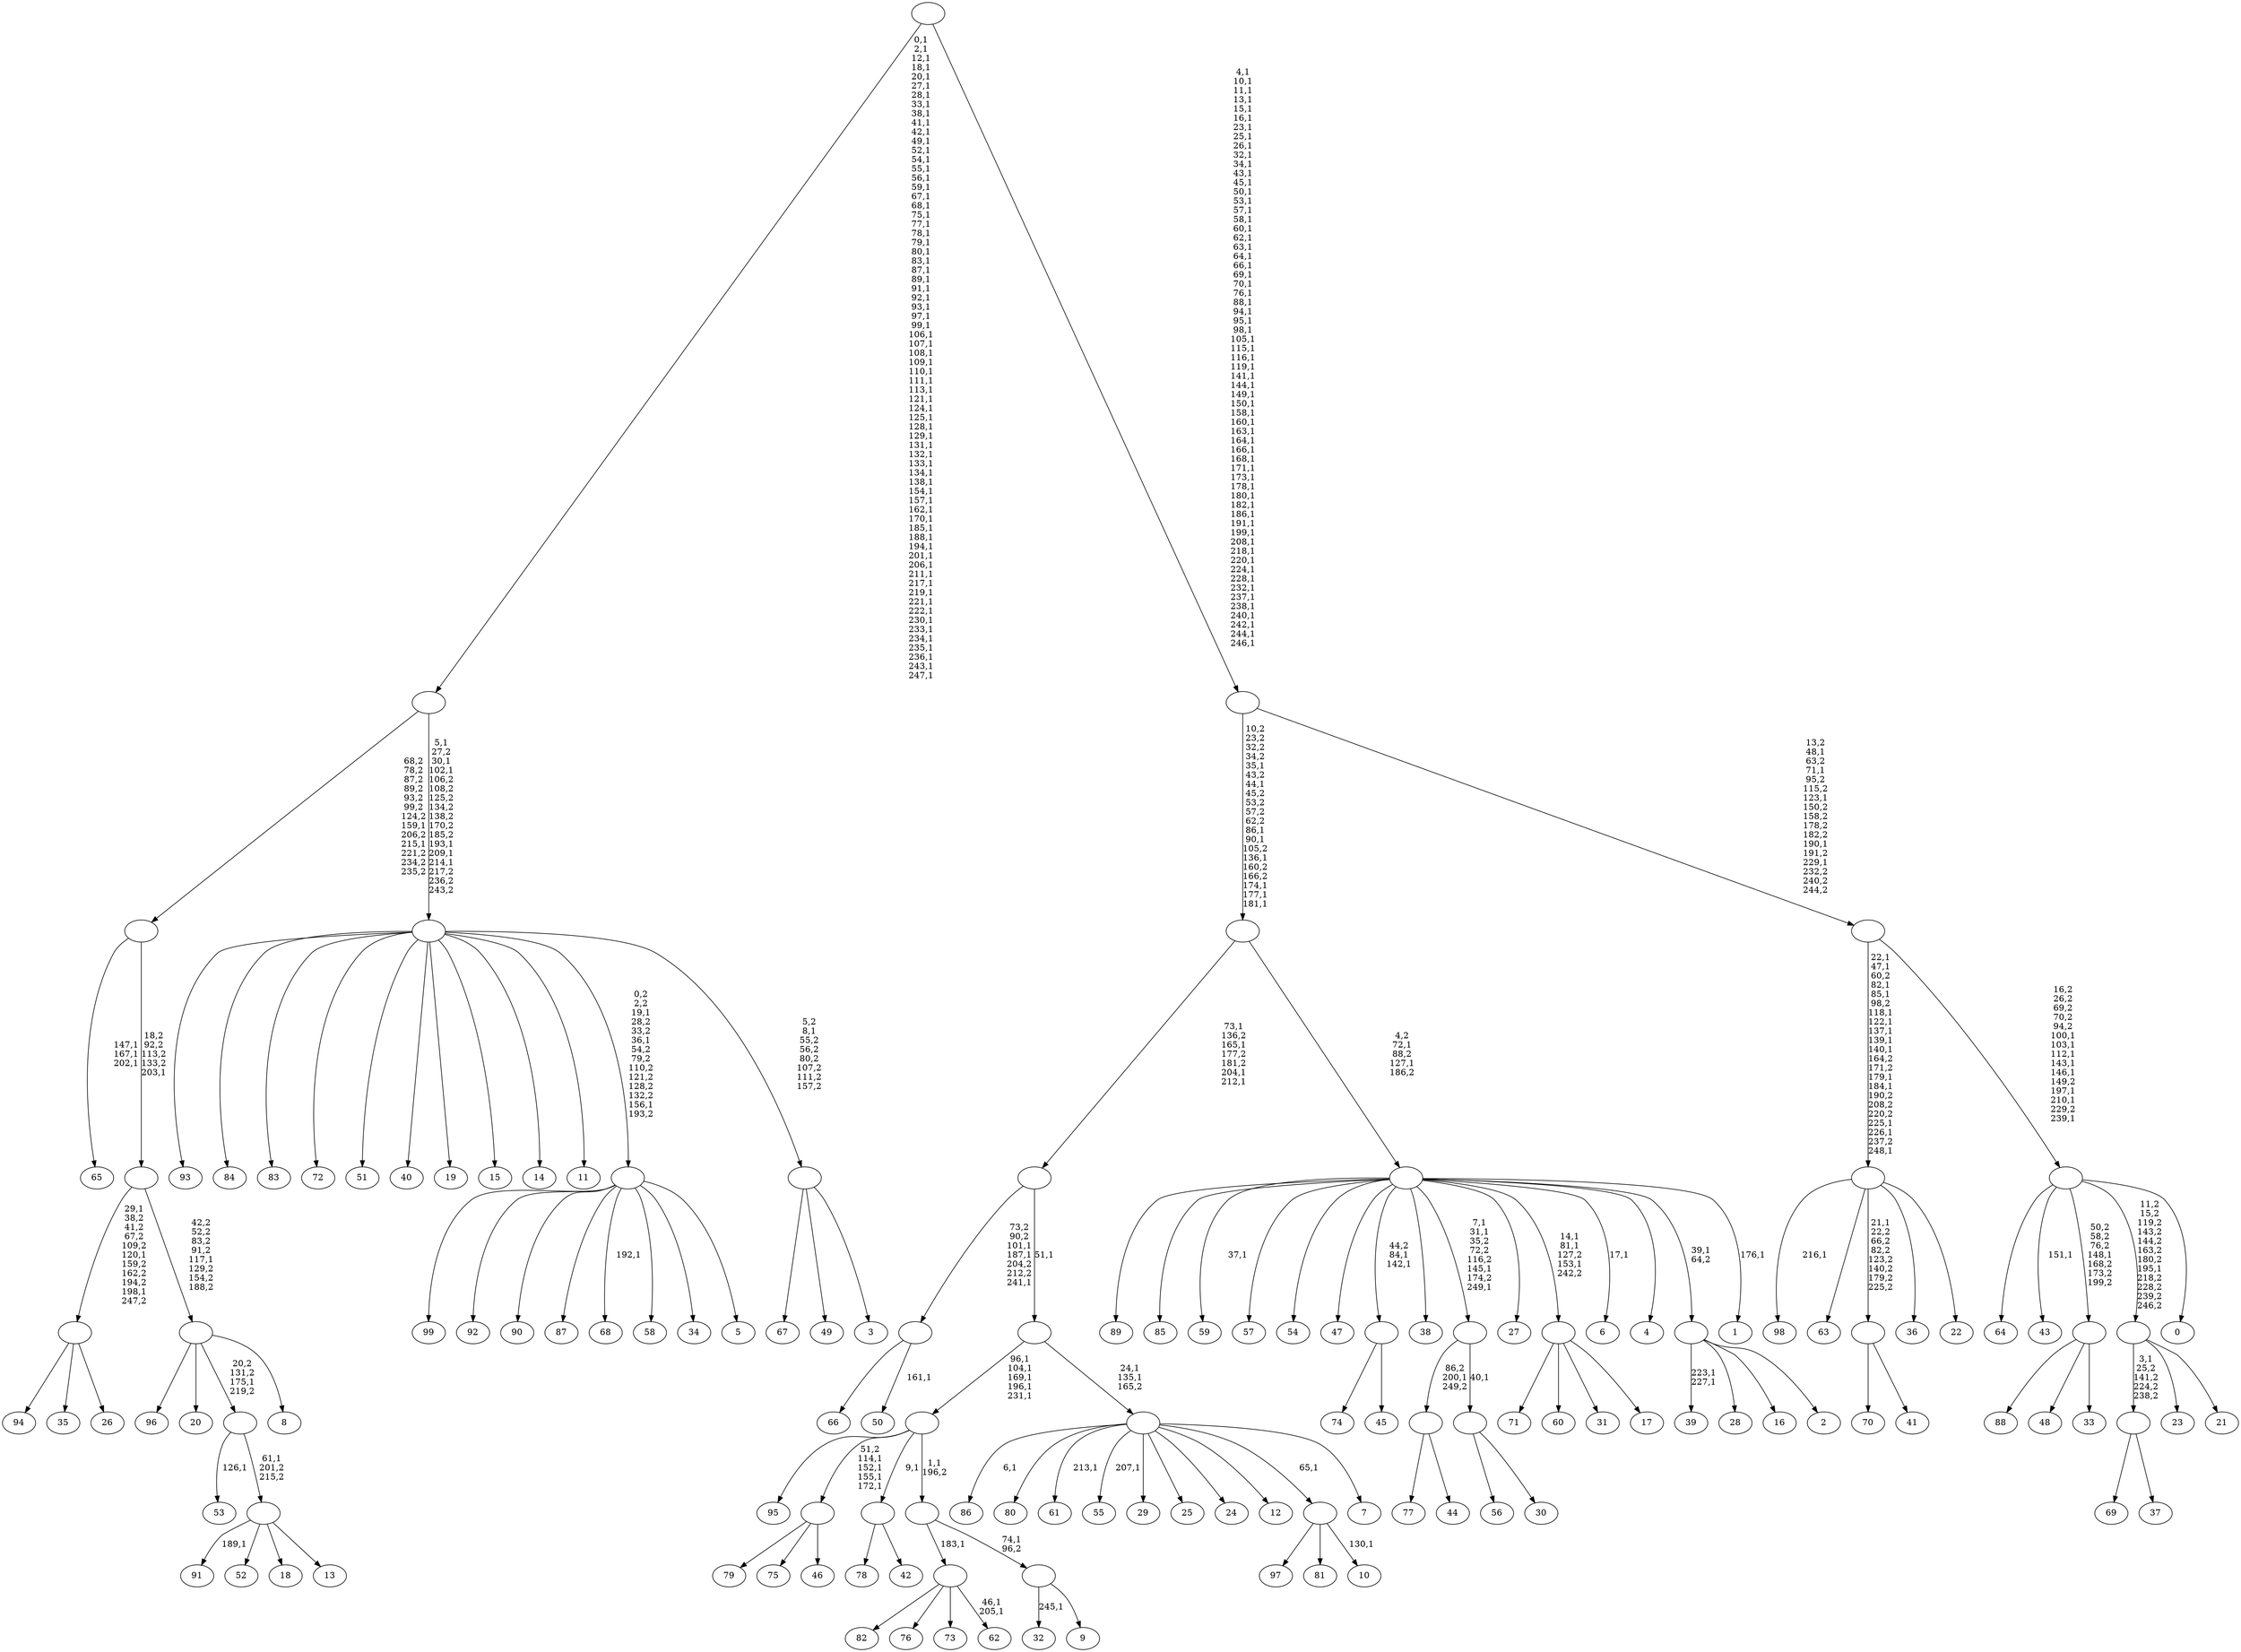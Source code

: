 digraph T {
	350 [label="99"]
	349 [label="98"]
	347 [label="97"]
	346 [label="96"]
	345 [label="95"]
	344 [label="94"]
	343 [label="93"]
	342 [label="92"]
	341 [label="91"]
	339 [label="90"]
	338 [label="89"]
	337 [label="88"]
	336 [label="87"]
	335 [label="86"]
	333 [label="85"]
	332 [label="84"]
	331 [label="83"]
	330 [label="82"]
	329 [label="81"]
	328 [label="80"]
	327 [label="79"]
	326 [label="78"]
	325 [label="77"]
	324 [label="76"]
	323 [label="75"]
	322 [label="74"]
	321 [label="73"]
	320 [label="72"]
	319 [label="71"]
	318 [label="70"]
	317 [label="69"]
	316 [label="68"]
	314 [label="67"]
	313 [label="66"]
	312 [label="65"]
	308 [label="64"]
	307 [label="63"]
	306 [label="62"]
	303 [label=""]
	302 [label="61"]
	300 [label="60"]
	299 [label="59"]
	297 [label="58"]
	296 [label="57"]
	295 [label="56"]
	294 [label="55"]
	292 [label="54"]
	291 [label="53"]
	289 [label="52"]
	288 [label="51"]
	287 [label="50"]
	285 [label=""]
	282 [label="49"]
	281 [label="48"]
	280 [label="47"]
	279 [label="46"]
	278 [label=""]
	274 [label="45"]
	273 [label=""]
	271 [label="44"]
	270 [label=""]
	269 [label="43"]
	267 [label="42"]
	266 [label=""]
	265 [label="41"]
	264 [label=""]
	263 [label="40"]
	262 [label="39"]
	259 [label="38"]
	258 [label="37"]
	257 [label=""]
	256 [label="36"]
	255 [label="35"]
	254 [label="34"]
	253 [label="33"]
	252 [label=""]
	251 [label="32"]
	249 [label="31"]
	248 [label="30"]
	247 [label=""]
	246 [label=""]
	242 [label="29"]
	241 [label="28"]
	240 [label="27"]
	239 [label="26"]
	238 [label=""]
	235 [label="25"]
	234 [label="24"]
	233 [label="23"]
	232 [label="22"]
	231 [label=""]
	217 [label="21"]
	216 [label=""]
	215 [label="20"]
	214 [label="19"]
	213 [label="18"]
	212 [label="17"]
	211 [label=""]
	208 [label="16"]
	207 [label="15"]
	206 [label="14"]
	205 [label="13"]
	204 [label=""]
	203 [label=""]
	202 [label="12"]
	201 [label="11"]
	200 [label="10"]
	198 [label=""]
	197 [label="9"]
	196 [label=""]
	195 [label=""]
	194 [label=""]
	189 [label="8"]
	188 [label=""]
	187 [label=""]
	186 [label=""]
	184 [label="7"]
	183 [label=""]
	181 [label=""]
	180 [label=""]
	176 [label="6"]
	174 [label="5"]
	173 [label=""]
	170 [label="4"]
	169 [label="3"]
	168 [label=""]
	167 [label=""]
	161 [label=""]
	91 [label="2"]
	90 [label=""]
	89 [label="1"]
	87 [label=""]
	85 [label=""]
	77 [label="0"]
	76 [label=""]
	68 [label=""]
	63 [label=""]
	0 [label=""]
	303 -> 306 [label="46,1\n205,1"]
	303 -> 330 [label=""]
	303 -> 324 [label=""]
	303 -> 321 [label=""]
	285 -> 287 [label="161,1"]
	285 -> 313 [label=""]
	278 -> 327 [label=""]
	278 -> 323 [label=""]
	278 -> 279 [label=""]
	273 -> 322 [label=""]
	273 -> 274 [label=""]
	270 -> 325 [label=""]
	270 -> 271 [label=""]
	266 -> 326 [label=""]
	266 -> 267 [label=""]
	264 -> 318 [label=""]
	264 -> 265 [label=""]
	257 -> 317 [label=""]
	257 -> 258 [label=""]
	252 -> 337 [label=""]
	252 -> 281 [label=""]
	252 -> 253 [label=""]
	247 -> 295 [label=""]
	247 -> 248 [label=""]
	246 -> 270 [label="86,2\n200,1\n249,2"]
	246 -> 247 [label="40,1"]
	238 -> 344 [label=""]
	238 -> 255 [label=""]
	238 -> 239 [label=""]
	231 -> 349 [label="216,1"]
	231 -> 307 [label=""]
	231 -> 264 [label="21,1\n22,2\n66,2\n82,2\n123,2\n140,2\n179,2\n225,2"]
	231 -> 256 [label=""]
	231 -> 232 [label=""]
	216 -> 257 [label="3,1\n25,2\n141,2\n224,2\n238,2"]
	216 -> 233 [label=""]
	216 -> 217 [label=""]
	211 -> 319 [label=""]
	211 -> 300 [label=""]
	211 -> 249 [label=""]
	211 -> 212 [label=""]
	204 -> 341 [label="189,1"]
	204 -> 289 [label=""]
	204 -> 213 [label=""]
	204 -> 205 [label=""]
	203 -> 291 [label="126,1"]
	203 -> 204 [label="61,1\n201,2\n215,2"]
	198 -> 200 [label="130,1"]
	198 -> 347 [label=""]
	198 -> 329 [label=""]
	196 -> 251 [label="245,1"]
	196 -> 197 [label=""]
	195 -> 303 [label="183,1"]
	195 -> 196 [label="74,1\n96,2"]
	194 -> 278 [label="51,2\n114,1\n152,1\n155,1\n172,1"]
	194 -> 345 [label=""]
	194 -> 266 [label="9,1"]
	194 -> 195 [label="1,1\n196,2"]
	188 -> 346 [label=""]
	188 -> 215 [label=""]
	188 -> 203 [label="20,2\n131,2\n175,1\n219,2"]
	188 -> 189 [label=""]
	187 -> 238 [label="29,1\n38,2\n41,2\n67,2\n109,2\n120,1\n159,2\n162,2\n194,2\n198,1\n247,2"]
	187 -> 188 [label="42,2\n52,2\n83,2\n91,2\n117,1\n129,2\n154,2\n188,2"]
	186 -> 312 [label="147,1\n167,1\n202,1"]
	186 -> 187 [label="18,2\n92,2\n113,2\n133,2\n203,1"]
	183 -> 294 [label="207,1"]
	183 -> 302 [label="213,1"]
	183 -> 335 [label="6,1"]
	183 -> 328 [label=""]
	183 -> 242 [label=""]
	183 -> 235 [label=""]
	183 -> 234 [label=""]
	183 -> 202 [label=""]
	183 -> 198 [label="65,1"]
	183 -> 184 [label=""]
	181 -> 183 [label="24,1\n135,1\n165,2"]
	181 -> 194 [label="96,1\n104,1\n169,1\n196,1\n231,1"]
	180 -> 285 [label="73,2\n90,2\n101,1\n187,1\n204,2\n212,2\n241,1"]
	180 -> 181 [label="51,1"]
	173 -> 316 [label="192,1"]
	173 -> 350 [label=""]
	173 -> 342 [label=""]
	173 -> 339 [label=""]
	173 -> 336 [label=""]
	173 -> 297 [label=""]
	173 -> 254 [label=""]
	173 -> 174 [label=""]
	168 -> 314 [label=""]
	168 -> 282 [label=""]
	168 -> 169 [label=""]
	167 -> 173 [label="0,2\n2,2\n19,1\n28,2\n33,2\n36,1\n54,2\n79,2\n110,2\n121,2\n128,2\n132,2\n156,1\n193,2"]
	167 -> 343 [label=""]
	167 -> 332 [label=""]
	167 -> 331 [label=""]
	167 -> 320 [label=""]
	167 -> 288 [label=""]
	167 -> 263 [label=""]
	167 -> 214 [label=""]
	167 -> 207 [label=""]
	167 -> 206 [label=""]
	167 -> 201 [label=""]
	167 -> 168 [label="5,2\n8,1\n55,2\n56,2\n80,2\n107,2\n111,2\n157,2"]
	161 -> 167 [label="5,1\n27,2\n30,1\n102,1\n106,2\n108,2\n125,2\n134,2\n138,2\n170,2\n185,2\n193,1\n209,1\n214,1\n217,2\n236,2\n243,2"]
	161 -> 186 [label="68,2\n78,2\n87,2\n89,2\n93,2\n99,2\n124,2\n159,1\n206,2\n215,1\n221,2\n234,2\n235,2"]
	90 -> 262 [label="223,1\n227,1"]
	90 -> 241 [label=""]
	90 -> 208 [label=""]
	90 -> 91 [label=""]
	87 -> 89 [label="176,1"]
	87 -> 176 [label="17,1"]
	87 -> 211 [label="14,1\n81,1\n127,2\n153,1\n242,2"]
	87 -> 246 [label="7,1\n31,1\n35,2\n72,2\n116,2\n145,1\n174,2\n249,1"]
	87 -> 273 [label="44,2\n84,1\n142,1"]
	87 -> 299 [label="37,1"]
	87 -> 338 [label=""]
	87 -> 333 [label=""]
	87 -> 296 [label=""]
	87 -> 292 [label=""]
	87 -> 280 [label=""]
	87 -> 259 [label=""]
	87 -> 240 [label=""]
	87 -> 170 [label=""]
	87 -> 90 [label="39,1\n64,2"]
	85 -> 87 [label="4,2\n72,1\n88,2\n127,1\n186,2"]
	85 -> 180 [label="73,1\n136,2\n165,1\n177,2\n181,2\n204,1\n212,1"]
	76 -> 269 [label="151,1"]
	76 -> 308 [label=""]
	76 -> 252 [label="50,2\n58,2\n76,2\n148,1\n168,2\n173,2\n199,2"]
	76 -> 216 [label="11,2\n15,2\n119,2\n143,2\n144,2\n163,2\n180,2\n195,1\n218,2\n228,2\n239,2\n246,2"]
	76 -> 77 [label=""]
	68 -> 76 [label="16,2\n26,2\n69,2\n70,2\n94,2\n100,1\n103,1\n112,1\n143,1\n146,1\n149,2\n197,1\n210,1\n229,2\n239,1"]
	68 -> 231 [label="22,1\n47,1\n60,2\n82,1\n85,1\n98,2\n118,1\n122,1\n137,1\n139,1\n140,1\n164,2\n171,2\n179,1\n184,1\n190,2\n208,2\n220,2\n225,1\n226,1\n237,2\n248,1"]
	63 -> 68 [label="13,2\n48,1\n63,2\n71,1\n95,2\n115,2\n123,1\n150,2\n158,2\n178,2\n182,2\n190,1\n191,2\n229,1\n232,2\n240,2\n244,2"]
	63 -> 85 [label="10,2\n23,2\n32,2\n34,2\n35,1\n43,2\n44,1\n45,2\n53,2\n57,2\n62,2\n86,1\n90,1\n105,2\n136,1\n160,2\n166,2\n174,1\n177,1\n181,1"]
	0 -> 63 [label="4,1\n10,1\n11,1\n13,1\n15,1\n16,1\n23,1\n25,1\n26,1\n32,1\n34,1\n43,1\n45,1\n50,1\n53,1\n57,1\n58,1\n60,1\n62,1\n63,1\n64,1\n66,1\n69,1\n70,1\n76,1\n88,1\n94,1\n95,1\n98,1\n105,1\n115,1\n116,1\n119,1\n141,1\n144,1\n149,1\n150,1\n158,1\n160,1\n163,1\n164,1\n166,1\n168,1\n171,1\n173,1\n178,1\n180,1\n182,1\n186,1\n191,1\n199,1\n208,1\n218,1\n220,1\n224,1\n228,1\n232,1\n237,1\n238,1\n240,1\n242,1\n244,1\n246,1"]
	0 -> 161 [label="0,1\n2,1\n12,1\n18,1\n20,1\n27,1\n28,1\n33,1\n38,1\n41,1\n42,1\n49,1\n52,1\n54,1\n55,1\n56,1\n59,1\n67,1\n68,1\n75,1\n77,1\n78,1\n79,1\n80,1\n83,1\n87,1\n89,1\n91,1\n92,1\n93,1\n97,1\n99,1\n106,1\n107,1\n108,1\n109,1\n110,1\n111,1\n113,1\n121,1\n124,1\n125,1\n128,1\n129,1\n131,1\n132,1\n133,1\n134,1\n138,1\n154,1\n157,1\n162,1\n170,1\n185,1\n188,1\n194,1\n201,1\n206,1\n211,1\n217,1\n219,1\n221,1\n222,1\n230,1\n233,1\n234,1\n235,1\n236,1\n243,1\n247,1"]
}
